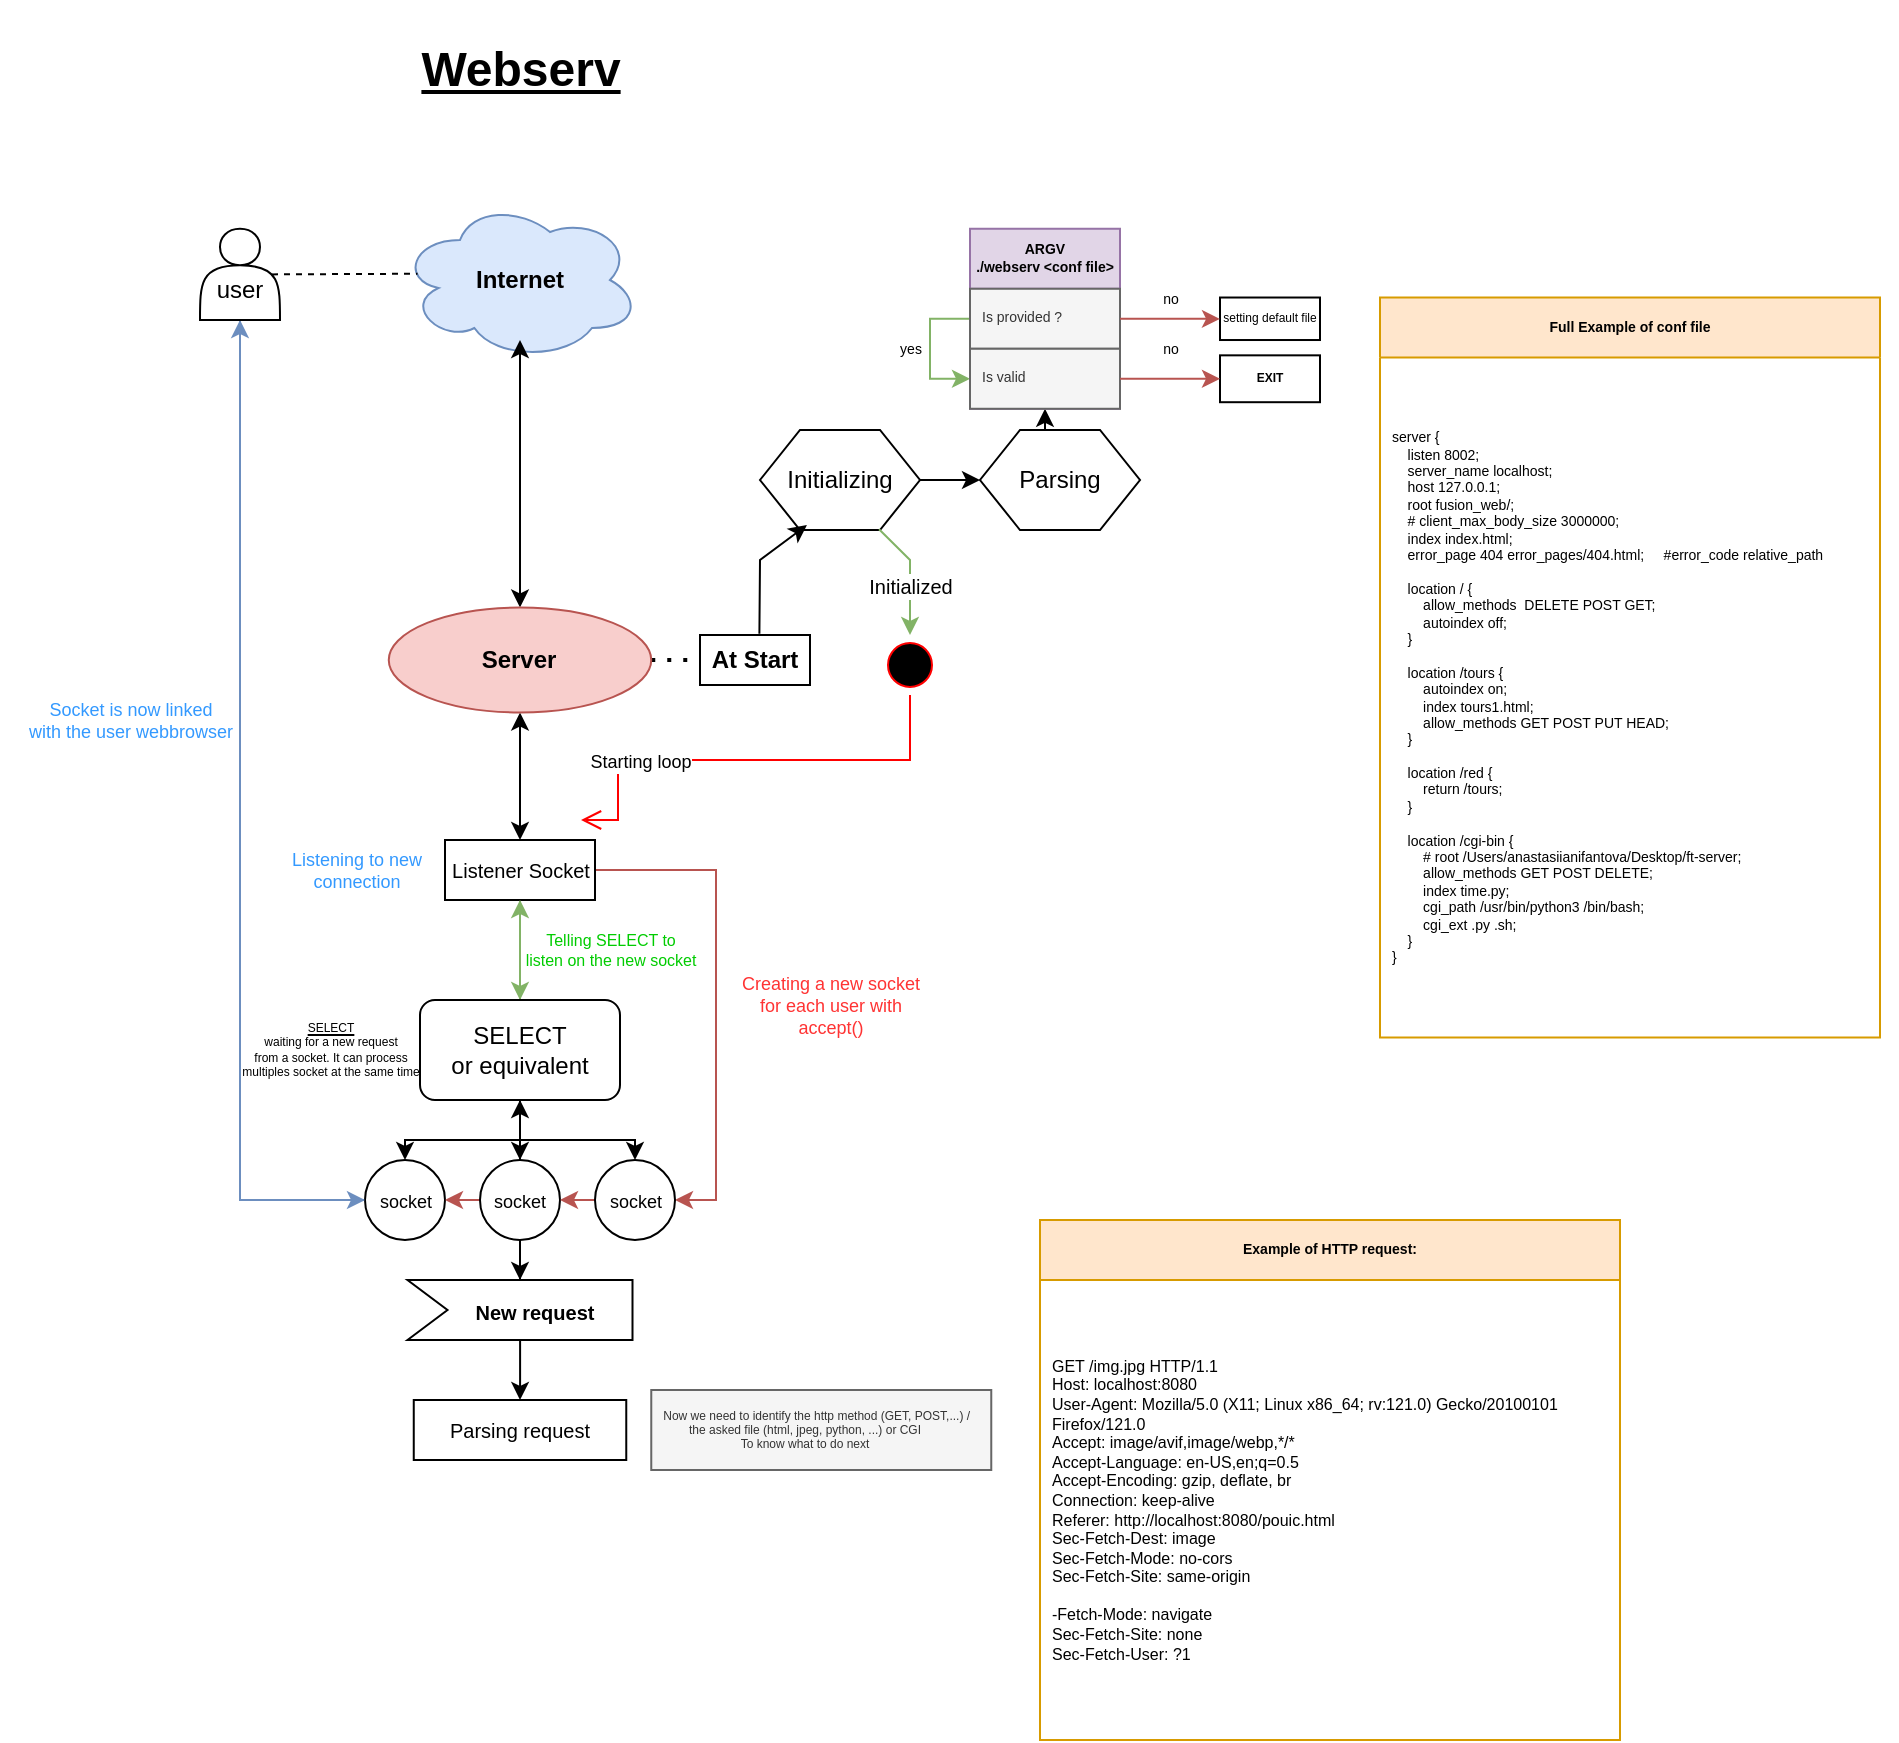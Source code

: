 <mxfile version="22.1.21" type="github">
  <diagram name="Page-1" id="gFfrrCDwq1luvMO310fa">
    <mxGraphModel dx="600" dy="1419" grid="1" gridSize="10" guides="1" tooltips="1" connect="1" arrows="1" fold="1" page="1" pageScale="1" pageWidth="850" pageHeight="1100" math="0" shadow="0">
      <root>
        <mxCell id="0" />
        <mxCell id="1" parent="0" />
        <mxCell id="4pmFrbp5daFxceGFT304-4" value="&lt;b&gt;Internet&lt;/b&gt;" style="ellipse;shape=cloud;whiteSpace=wrap;html=1;fillColor=#dae8fc;strokeColor=#6c8ebf;" parent="1" vertex="1">
          <mxGeometry x="340" y="80" width="120" height="80" as="geometry" />
        </mxCell>
        <mxCell id="4pmFrbp5daFxceGFT304-5" value="" style="endArrow=classic;startArrow=classic;html=1;rounded=0;exitX=0.5;exitY=0;exitDx=0;exitDy=0;entryX=0.5;entryY=0.875;entryDx=0;entryDy=0;entryPerimeter=0;" parent="1" source="8T7i5E1Z6HibD_yTCx09-29" target="4pmFrbp5daFxceGFT304-4" edge="1">
          <mxGeometry width="50" height="50" relative="1" as="geometry">
            <mxPoint x="399.8" y="190" as="sourcePoint" />
            <mxPoint x="400" y="160" as="targetPoint" />
          </mxGeometry>
        </mxCell>
        <mxCell id="4pmFrbp5daFxceGFT304-7" style="edgeStyle=orthogonalEdgeStyle;rounded=0;orthogonalLoop=1;jettySize=auto;html=1;exitX=1;exitY=0.5;exitDx=0;exitDy=0;entryX=0;entryY=0.5;entryDx=0;entryDy=0;" parent="1" source="4pmFrbp5daFxceGFT304-8" target="4pmFrbp5daFxceGFT304-13" edge="1">
          <mxGeometry relative="1" as="geometry" />
        </mxCell>
        <mxCell id="4pmFrbp5daFxceGFT304-8" value="Initializing" style="shape=hexagon;perimeter=hexagonPerimeter2;whiteSpace=wrap;html=1;fixedSize=1;" parent="1" vertex="1">
          <mxGeometry x="520" y="195" width="80" height="50" as="geometry" />
        </mxCell>
        <mxCell id="4pmFrbp5daFxceGFT304-9" value="&lt;b&gt;At Start&lt;/b&gt;" style="rounded=0;whiteSpace=wrap;html=1;" parent="1" vertex="1">
          <mxGeometry x="490" y="297.5" width="55" height="25" as="geometry" />
        </mxCell>
        <mxCell id="4pmFrbp5daFxceGFT304-10" value="" style="endArrow=none;dashed=1;html=1;dashPattern=1 3;strokeWidth=2;rounded=0;entryX=0;entryY=0.5;entryDx=0;entryDy=0;exitX=1;exitY=0.5;exitDx=0;exitDy=0;" parent="1" source="8T7i5E1Z6HibD_yTCx09-29" target="4pmFrbp5daFxceGFT304-9" edge="1">
          <mxGeometry width="50" height="50" relative="1" as="geometry">
            <mxPoint x="460" y="310" as="sourcePoint" />
            <mxPoint x="450" y="230" as="targetPoint" />
          </mxGeometry>
        </mxCell>
        <mxCell id="4pmFrbp5daFxceGFT304-11" value="" style="endArrow=classic;html=1;rounded=0;exitX=0.54;exitY=-0.027;exitDx=0;exitDy=0;entryX=0.293;entryY=0.951;entryDx=0;entryDy=0;entryPerimeter=0;exitPerimeter=0;" parent="1" source="4pmFrbp5daFxceGFT304-9" target="4pmFrbp5daFxceGFT304-8" edge="1">
          <mxGeometry width="50" height="50" relative="1" as="geometry">
            <mxPoint x="400" y="280" as="sourcePoint" />
            <mxPoint x="450" y="230" as="targetPoint" />
            <Array as="points">
              <mxPoint x="520" y="260" />
            </Array>
          </mxGeometry>
        </mxCell>
        <mxCell id="4pmFrbp5daFxceGFT304-12" style="edgeStyle=orthogonalEdgeStyle;rounded=0;orthogonalLoop=1;jettySize=auto;html=1;exitX=0.5;exitY=0;exitDx=0;exitDy=0;entryX=0.5;entryY=1;entryDx=0;entryDy=0;" parent="1" source="4pmFrbp5daFxceGFT304-13" target="4pmFrbp5daFxceGFT304-14" edge="1">
          <mxGeometry relative="1" as="geometry" />
        </mxCell>
        <mxCell id="4pmFrbp5daFxceGFT304-13" value="Parsing" style="shape=hexagon;perimeter=hexagonPerimeter2;whiteSpace=wrap;html=1;fixedSize=1;" parent="1" vertex="1">
          <mxGeometry x="630" y="195" width="80" height="50" as="geometry" />
        </mxCell>
        <mxCell id="4pmFrbp5daFxceGFT304-14" value="&lt;div&gt;&lt;b&gt;ARGV&lt;/b&gt;&lt;/div&gt;&lt;div&gt;&lt;b&gt;./webserv &amp;lt;conf file&amp;gt;&lt;br&gt;&lt;/b&gt;&lt;/div&gt;" style="swimlane;fontStyle=0;childLayout=stackLayout;horizontal=1;startSize=30;horizontalStack=0;resizeParent=1;resizeParentMax=0;resizeLast=0;collapsible=1;marginBottom=0;whiteSpace=wrap;html=1;fontSize=7;rounded=0;fillColor=#e1d5e7;strokeColor=#9673a6;" parent="1" vertex="1">
          <mxGeometry x="625" y="94.38" width="75" height="90" as="geometry">
            <mxRectangle x="625" y="94.38" width="90" height="30" as="alternateBounds" />
          </mxGeometry>
        </mxCell>
        <mxCell id="4pmFrbp5daFxceGFT304-15" style="edgeStyle=orthogonalEdgeStyle;rounded=0;orthogonalLoop=1;jettySize=auto;html=1;entryX=0;entryY=0.5;entryDx=0;entryDy=0;exitX=0;exitY=0.5;exitDx=0;exitDy=0;fillColor=#d5e8d4;strokeColor=#82b366;" parent="4pmFrbp5daFxceGFT304-14" source="4pmFrbp5daFxceGFT304-16" target="4pmFrbp5daFxceGFT304-17" edge="1">
          <mxGeometry relative="1" as="geometry">
            <Array as="points">
              <mxPoint x="-20" y="45" />
              <mxPoint x="-20" y="75" />
            </Array>
          </mxGeometry>
        </mxCell>
        <mxCell id="4pmFrbp5daFxceGFT304-16" value="Is provided ?" style="text;strokeColor=#666666;fillColor=#f5f5f5;align=left;verticalAlign=middle;spacingLeft=4;spacingRight=4;overflow=hidden;points=[[0,0.5],[1,0.5]];portConstraint=eastwest;rotatable=0;whiteSpace=wrap;html=1;fontSize=7;fontColor=#333333;" parent="4pmFrbp5daFxceGFT304-14" vertex="1">
          <mxGeometry y="30" width="75" height="30" as="geometry" />
        </mxCell>
        <mxCell id="4pmFrbp5daFxceGFT304-17" value="Is valid" style="text;align=left;verticalAlign=middle;spacingLeft=4;spacingRight=4;overflow=hidden;points=[[0,0.5],[1,0.5]];portConstraint=eastwest;rotatable=0;whiteSpace=wrap;html=1;fontSize=7;fillColor=#f5f5f5;fontColor=#333333;strokeColor=#666666;" parent="4pmFrbp5daFxceGFT304-14" vertex="1">
          <mxGeometry y="60" width="75" height="30" as="geometry" />
        </mxCell>
        <mxCell id="4pmFrbp5daFxceGFT304-18" value="setting default file" style="rounded=0;whiteSpace=wrap;html=1;fontSize=6;" parent="1" vertex="1">
          <mxGeometry x="750" y="128.76" width="50" height="21.25" as="geometry" />
        </mxCell>
        <mxCell id="4pmFrbp5daFxceGFT304-19" style="edgeStyle=orthogonalEdgeStyle;rounded=0;orthogonalLoop=1;jettySize=auto;html=1;fillColor=#f8cecc;strokeColor=#b85450;" parent="1" source="4pmFrbp5daFxceGFT304-16" target="4pmFrbp5daFxceGFT304-18" edge="1">
          <mxGeometry relative="1" as="geometry">
            <mxPoint x="750" y="135" as="targetPoint" />
          </mxGeometry>
        </mxCell>
        <mxCell id="4pmFrbp5daFxceGFT304-20" value="&lt;b&gt;EXIT&lt;/b&gt;" style="rounded=0;whiteSpace=wrap;html=1;fontSize=6;" parent="1" vertex="1">
          <mxGeometry x="750" y="157.67" width="50" height="23.43" as="geometry" />
        </mxCell>
        <mxCell id="4pmFrbp5daFxceGFT304-21" style="edgeStyle=orthogonalEdgeStyle;rounded=0;orthogonalLoop=1;jettySize=auto;html=1;fontStyle=1;fillColor=#f8cecc;strokeColor=#b85450;" parent="1" source="4pmFrbp5daFxceGFT304-17" target="4pmFrbp5daFxceGFT304-20" edge="1">
          <mxGeometry relative="1" as="geometry">
            <mxPoint x="750" y="169.38" as="targetPoint" />
          </mxGeometry>
        </mxCell>
        <mxCell id="4pmFrbp5daFxceGFT304-22" value="&lt;h1&gt;&lt;b&gt;&lt;u&gt;Webserv&lt;/u&gt;&lt;/b&gt;&lt;/h1&gt;" style="text;html=1;align=center;verticalAlign=middle;resizable=0;points=[];autosize=1;strokeColor=none;fillColor=none;" parent="1" vertex="1">
          <mxGeometry x="340" y="-20" width="120" height="70" as="geometry" />
        </mxCell>
        <mxCell id="8T7i5E1Z6HibD_yTCx09-15" value="" style="endArrow=classic;html=1;rounded=0;exitX=0.744;exitY=0.993;exitDx=0;exitDy=0;exitPerimeter=0;entryX=0.5;entryY=0;entryDx=0;entryDy=0;fillColor=#d5e8d4;strokeColor=#82b366;" parent="1" source="4pmFrbp5daFxceGFT304-8" target="8T7i5E1Z6HibD_yTCx09-16" edge="1">
          <mxGeometry width="50" height="50" relative="1" as="geometry">
            <mxPoint x="570" y="300" as="sourcePoint" />
            <mxPoint x="595" y="300" as="targetPoint" />
            <Array as="points">
              <mxPoint x="595" y="260" />
            </Array>
          </mxGeometry>
        </mxCell>
        <mxCell id="8T7i5E1Z6HibD_yTCx09-18" value="&lt;font style=&quot;font-size: 10px;&quot;&gt;Initialized&lt;/font&gt;" style="edgeLabel;html=1;align=center;verticalAlign=middle;resizable=0;points=[];" parent="8T7i5E1Z6HibD_yTCx09-15" vertex="1" connectable="0">
          <mxGeometry x="0.174" relative="1" as="geometry">
            <mxPoint as="offset" />
          </mxGeometry>
        </mxCell>
        <mxCell id="8T7i5E1Z6HibD_yTCx09-16" value="" style="ellipse;html=1;shape=startState;fillColor=#000000;strokeColor=#ff0000;" parent="1" vertex="1">
          <mxGeometry x="580" y="297.5" width="30" height="30" as="geometry" />
        </mxCell>
        <mxCell id="8T7i5E1Z6HibD_yTCx09-17" value="" style="edgeStyle=orthogonalEdgeStyle;html=1;verticalAlign=bottom;endArrow=open;endSize=8;strokeColor=#ff0000;rounded=0;entryX=0.988;entryY=0.2;entryDx=0;entryDy=0;entryPerimeter=0;" parent="1" source="8T7i5E1Z6HibD_yTCx09-16" edge="1">
          <mxGeometry relative="1" as="geometry">
            <mxPoint x="430.51" y="390" as="targetPoint" />
            <Array as="points">
              <mxPoint x="595" y="360" />
              <mxPoint x="449" y="360" />
            </Array>
          </mxGeometry>
        </mxCell>
        <mxCell id="8T7i5E1Z6HibD_yTCx09-28" value="&lt;div style=&quot;font-size: 10px;&quot;&gt;&lt;font style=&quot;font-size: 9px;&quot;&gt;Starting loop&lt;/font&gt;&lt;/div&gt;" style="edgeLabel;html=1;align=center;verticalAlign=middle;resizable=0;points=[];" parent="8T7i5E1Z6HibD_yTCx09-17" vertex="1" connectable="0">
          <mxGeometry x="0.474" relative="1" as="geometry">
            <mxPoint as="offset" />
          </mxGeometry>
        </mxCell>
        <mxCell id="8T7i5E1Z6HibD_yTCx09-27" value="" style="endArrow=classic;startArrow=classic;html=1;rounded=0;entryX=0.5;entryY=1;entryDx=0;entryDy=0;exitX=0.5;exitY=0;exitDx=0;exitDy=0;" parent="1" source="v8xIJGH0j38B9Ldcb0zA-1" target="8T7i5E1Z6HibD_yTCx09-29" edge="1">
          <mxGeometry width="50" height="50" relative="1" as="geometry">
            <mxPoint x="400.01" y="380" as="sourcePoint" />
            <mxPoint x="400" y="340" as="targetPoint" />
          </mxGeometry>
        </mxCell>
        <mxCell id="8T7i5E1Z6HibD_yTCx09-29" value="&lt;div&gt;&lt;b&gt;Server&lt;/b&gt;&lt;/div&gt;" style="ellipse;whiteSpace=wrap;html=1;align=center;newEdgeStyle={&quot;edgeStyle&quot;:&quot;entityRelationEdgeStyle&quot;,&quot;startArrow&quot;:&quot;none&quot;,&quot;endArrow&quot;:&quot;none&quot;,&quot;segment&quot;:10,&quot;curved&quot;:1,&quot;sourcePerimeterSpacing&quot;:0,&quot;targetPerimeterSpacing&quot;:0};treeFolding=1;treeMoving=1;fillColor=#f8cecc;strokeColor=#b85450;" parent="1" vertex="1">
          <mxGeometry x="334.38" y="283.75" width="131.25" height="52.5" as="geometry" />
        </mxCell>
        <mxCell id="v8xIJGH0j38B9Ldcb0zA-4" style="edgeStyle=orthogonalEdgeStyle;rounded=0;orthogonalLoop=1;jettySize=auto;html=1;entryX=0.5;entryY=0;entryDx=0;entryDy=0;fillColor=#d5e8d4;strokeColor=#82b366;" parent="1" source="v8xIJGH0j38B9Ldcb0zA-1" target="v8xIJGH0j38B9Ldcb0zA-3" edge="1">
          <mxGeometry relative="1" as="geometry" />
        </mxCell>
        <mxCell id="v8xIJGH0j38B9Ldcb0zA-16" style="edgeStyle=orthogonalEdgeStyle;rounded=0;orthogonalLoop=1;jettySize=auto;html=1;entryX=1;entryY=0.5;entryDx=0;entryDy=0;fillColor=#f8cecc;strokeColor=#b85450;" parent="1" source="v8xIJGH0j38B9Ldcb0zA-1" target="v8xIJGH0j38B9Ldcb0zA-11" edge="1">
          <mxGeometry relative="1" as="geometry">
            <Array as="points">
              <mxPoint x="498" y="415" />
              <mxPoint x="498" y="580" />
            </Array>
          </mxGeometry>
        </mxCell>
        <mxCell id="v8xIJGH0j38B9Ldcb0zA-1" value="&lt;font style=&quot;font-size: 10px;&quot;&gt;Listener Socket&lt;/font&gt;" style="rounded=0;whiteSpace=wrap;html=1;" parent="1" vertex="1">
          <mxGeometry x="362.5" y="400" width="75" height="30" as="geometry" />
        </mxCell>
        <mxCell id="v8xIJGH0j38B9Ldcb0zA-5" style="edgeStyle=orthogonalEdgeStyle;rounded=0;orthogonalLoop=1;jettySize=auto;html=1;entryX=0.5;entryY=1;entryDx=0;entryDy=0;fillColor=#d5e8d4;strokeColor=#82b366;" parent="1" source="v8xIJGH0j38B9Ldcb0zA-3" target="v8xIJGH0j38B9Ldcb0zA-1" edge="1">
          <mxGeometry relative="1" as="geometry" />
        </mxCell>
        <mxCell id="v8xIJGH0j38B9Ldcb0zA-12" style="edgeStyle=orthogonalEdgeStyle;rounded=0;orthogonalLoop=1;jettySize=auto;html=1;entryX=0.5;entryY=0;entryDx=0;entryDy=0;" parent="1" source="v8xIJGH0j38B9Ldcb0zA-3" target="v8xIJGH0j38B9Ldcb0zA-7" edge="1">
          <mxGeometry relative="1" as="geometry" />
        </mxCell>
        <mxCell id="v8xIJGH0j38B9Ldcb0zA-13" style="edgeStyle=orthogonalEdgeStyle;rounded=0;orthogonalLoop=1;jettySize=auto;html=1;entryX=0.5;entryY=0;entryDx=0;entryDy=0;" parent="1" source="v8xIJGH0j38B9Ldcb0zA-3" target="v8xIJGH0j38B9Ldcb0zA-10" edge="1">
          <mxGeometry relative="1" as="geometry" />
        </mxCell>
        <mxCell id="v8xIJGH0j38B9Ldcb0zA-14" style="edgeStyle=orthogonalEdgeStyle;rounded=0;orthogonalLoop=1;jettySize=auto;html=1;entryX=0.5;entryY=0;entryDx=0;entryDy=0;" parent="1" source="v8xIJGH0j38B9Ldcb0zA-3" target="v8xIJGH0j38B9Ldcb0zA-11" edge="1">
          <mxGeometry relative="1" as="geometry" />
        </mxCell>
        <mxCell id="v8xIJGH0j38B9Ldcb0zA-3" value="&lt;div&gt;SELECT&lt;/div&gt;&lt;div&gt;or equivalent&lt;br&gt;&lt;/div&gt;" style="rounded=1;whiteSpace=wrap;html=1;" parent="1" vertex="1">
          <mxGeometry x="350" y="480" width="100" height="50" as="geometry" />
        </mxCell>
        <mxCell id="v8xIJGH0j38B9Ldcb0zA-6" value="&lt;div style=&quot;font-size: 9px;&quot;&gt;&lt;font color=&quot;#3399ff&quot; style=&quot;font-size: 9px;&quot;&gt;Listening to new&lt;/font&gt;&lt;/div&gt;&lt;div style=&quot;font-size: 9px;&quot;&gt;&lt;font color=&quot;#3399ff&quot; style=&quot;font-size: 9px;&quot;&gt;connection&lt;/font&gt;&lt;font color=&quot;#3399ff&quot;&gt;&lt;br style=&quot;font-size: 9px;&quot;&gt;&lt;/font&gt;&lt;/div&gt;" style="text;html=1;align=center;verticalAlign=middle;resizable=0;points=[];autosize=1;fontSize=9;" parent="1" vertex="1">
          <mxGeometry x="272.5" y="395" width="90" height="40" as="geometry" />
        </mxCell>
        <mxCell id="v8xIJGH0j38B9Ldcb0zA-25" style="edgeStyle=orthogonalEdgeStyle;rounded=0;orthogonalLoop=1;jettySize=auto;html=1;entryX=0.5;entryY=1;entryDx=0;entryDy=0;fillColor=#dae8fc;strokeColor=#6c8ebf;" parent="1" source="v8xIJGH0j38B9Ldcb0zA-7" target="v8xIJGH0j38B9Ldcb0zA-23" edge="1">
          <mxGeometry relative="1" as="geometry" />
        </mxCell>
        <mxCell id="v8xIJGH0j38B9Ldcb0zA-7" value="&lt;font style=&quot;font-size: 9px;&quot;&gt;socket&lt;/font&gt;" style="ellipse;whiteSpace=wrap;html=1;aspect=fixed;" parent="1" vertex="1">
          <mxGeometry x="322.5" y="560" width="40" height="40" as="geometry" />
        </mxCell>
        <mxCell id="v8xIJGH0j38B9Ldcb0zA-15" style="edgeStyle=orthogonalEdgeStyle;rounded=0;orthogonalLoop=1;jettySize=auto;html=1;entryX=0.5;entryY=1;entryDx=0;entryDy=0;" parent="1" source="v8xIJGH0j38B9Ldcb0zA-10" target="v8xIJGH0j38B9Ldcb0zA-3" edge="1">
          <mxGeometry relative="1" as="geometry" />
        </mxCell>
        <mxCell id="v8xIJGH0j38B9Ldcb0zA-20" style="edgeStyle=orthogonalEdgeStyle;rounded=0;orthogonalLoop=1;jettySize=auto;html=1;exitX=0;exitY=0.5;exitDx=0;exitDy=0;entryX=1;entryY=0.5;entryDx=0;entryDy=0;fontColor=#FF3333;fillColor=#f8cecc;strokeColor=#b85450;" parent="1" source="v8xIJGH0j38B9Ldcb0zA-10" target="v8xIJGH0j38B9Ldcb0zA-7" edge="1">
          <mxGeometry relative="1" as="geometry" />
        </mxCell>
        <mxCell id="v8xIJGH0j38B9Ldcb0zA-10" value="&lt;font style=&quot;font-size: 9px;&quot;&gt;socket&lt;/font&gt;" style="ellipse;whiteSpace=wrap;html=1;aspect=fixed;" parent="1" vertex="1">
          <mxGeometry x="380" y="560" width="40" height="40" as="geometry" />
        </mxCell>
        <mxCell id="v8xIJGH0j38B9Ldcb0zA-19" style="edgeStyle=orthogonalEdgeStyle;rounded=0;orthogonalLoop=1;jettySize=auto;html=1;exitX=0;exitY=0.5;exitDx=0;exitDy=0;entryX=1;entryY=0.5;entryDx=0;entryDy=0;fillColor=#f8cecc;strokeColor=#b85450;" parent="1" source="v8xIJGH0j38B9Ldcb0zA-11" target="v8xIJGH0j38B9Ldcb0zA-10" edge="1">
          <mxGeometry relative="1" as="geometry" />
        </mxCell>
        <mxCell id="v8xIJGH0j38B9Ldcb0zA-11" value="&lt;font style=&quot;font-size: 9px;&quot;&gt;socket&lt;/font&gt;" style="ellipse;whiteSpace=wrap;html=1;aspect=fixed;" parent="1" vertex="1">
          <mxGeometry x="437.5" y="560" width="40" height="40" as="geometry" />
        </mxCell>
        <mxCell id="v8xIJGH0j38B9Ldcb0zA-17" value="&lt;div style=&quot;font-size: 9px;&quot;&gt;&lt;font color=&quot;#ff3333&quot;&gt;Creating a new socket&lt;/font&gt;&lt;/div&gt;&lt;div style=&quot;font-size: 9px;&quot;&gt;&lt;font color=&quot;#ff3333&quot;&gt;for each user with&lt;br&gt;&lt;/font&gt;&lt;/div&gt;&lt;div style=&quot;font-size: 9px;&quot;&gt;&lt;font color=&quot;#ff3333&quot;&gt;accept()&lt;br&gt;&lt;/font&gt;&lt;/div&gt;" style="text;html=1;align=center;verticalAlign=middle;resizable=0;points=[];autosize=1;strokeColor=none;fillColor=none;fontSize=9;" parent="1" vertex="1">
          <mxGeometry x="500" y="458" width="110" height="50" as="geometry" />
        </mxCell>
        <mxCell id="v8xIJGH0j38B9Ldcb0zA-21" value="&lt;div style=&quot;font-size: 8px;&quot;&gt;&lt;font style=&quot;font-size: 8px;&quot;&gt;Telling SELECT to &lt;br style=&quot;font-size: 8px;&quot;&gt;&lt;/font&gt;&lt;/div&gt;&lt;div style=&quot;font-size: 8px;&quot;&gt;&lt;font style=&quot;font-size: 8px;&quot;&gt;listen on the new socket&lt;/font&gt;&lt;br style=&quot;font-size: 8px;&quot;&gt;&lt;/div&gt;" style="text;html=1;align=center;verticalAlign=middle;resizable=0;points=[];autosize=1;fontSize=8;fontColor=#00CC00;" parent="1" vertex="1">
          <mxGeometry x="390" y="440" width="110" height="30" as="geometry" />
        </mxCell>
        <mxCell id="v8xIJGH0j38B9Ldcb0zA-22" value="&lt;div style=&quot;font-size: 6px;&quot;&gt;&lt;u style=&quot;font-size: 6px;&quot;&gt;SELECT&lt;/u&gt;&lt;/div&gt;&lt;div style=&quot;font-size: 6px;&quot;&gt;waiting for a new request&lt;/div&gt;&lt;div style=&quot;font-size: 6px;&quot;&gt;from a socket. It can process&lt;/div&gt;&lt;div style=&quot;font-size: 6px;&quot;&gt;multiples socket at the same time&lt;br style=&quot;font-size: 6px;&quot;&gt;&lt;/div&gt;" style="text;html=1;align=center;verticalAlign=middle;resizable=0;points=[];autosize=1;strokeColor=none;fillColor=none;fontSize=6;" parent="1" vertex="1">
          <mxGeometry x="250" y="485" width="110" height="40" as="geometry" />
        </mxCell>
        <mxCell id="v8xIJGH0j38B9Ldcb0zA-26" style="edgeStyle=orthogonalEdgeStyle;rounded=0;orthogonalLoop=1;jettySize=auto;html=1;entryX=0;entryY=0.5;entryDx=0;entryDy=0;fillColor=#dae8fc;strokeColor=#6c8ebf;exitX=0.5;exitY=1;exitDx=0;exitDy=0;" parent="1" source="v8xIJGH0j38B9Ldcb0zA-23" target="v8xIJGH0j38B9Ldcb0zA-7" edge="1">
          <mxGeometry relative="1" as="geometry">
            <Array as="points">
              <mxPoint x="260" y="580" />
            </Array>
          </mxGeometry>
        </mxCell>
        <mxCell id="v8xIJGH0j38B9Ldcb0zA-23" value="&lt;div&gt;&lt;br&gt;&lt;/div&gt;&lt;div&gt;user&lt;/div&gt;" style="shape=actor;whiteSpace=wrap;html=1;" parent="1" vertex="1">
          <mxGeometry x="240" y="94.38" width="40" height="45.62" as="geometry" />
        </mxCell>
        <mxCell id="v8xIJGH0j38B9Ldcb0zA-24" value="" style="endArrow=none;dashed=1;html=1;rounded=0;exitX=0.9;exitY=0.5;exitDx=0;exitDy=0;exitPerimeter=0;entryX=0.073;entryY=0.461;entryDx=0;entryDy=0;entryPerimeter=0;endSize=6;jumpSize=6;" parent="1" source="v8xIJGH0j38B9Ldcb0zA-23" target="4pmFrbp5daFxceGFT304-4" edge="1">
          <mxGeometry width="50" height="50" relative="1" as="geometry">
            <mxPoint x="370" y="230" as="sourcePoint" />
            <mxPoint x="420" y="180" as="targetPoint" />
          </mxGeometry>
        </mxCell>
        <mxCell id="v8xIJGH0j38B9Ldcb0zA-27" value="&lt;div style=&quot;font-size: 9px;&quot;&gt;Socket is now linked&lt;/div&gt;&lt;div style=&quot;font-size: 9px;&quot;&gt;with the user webbrowser&lt;br style=&quot;font-size: 9px;&quot;&gt;&lt;/div&gt;" style="text;html=1;align=center;verticalAlign=middle;resizable=0;points=[];autosize=1;strokeColor=none;fillColor=none;fontSize=9;fontColor=#3399FF;" parent="1" vertex="1">
          <mxGeometry x="140" y="320" width="130" height="40" as="geometry" />
        </mxCell>
        <mxCell id="v8xIJGH0j38B9Ldcb0zA-34" style="edgeStyle=orthogonalEdgeStyle;rounded=0;orthogonalLoop=1;jettySize=auto;html=1;entryX=0.5;entryY=0;entryDx=0;entryDy=0;" parent="1" source="v8xIJGH0j38B9Ldcb0zA-28" target="v8xIJGH0j38B9Ldcb0zA-33" edge="1">
          <mxGeometry relative="1" as="geometry" />
        </mxCell>
        <mxCell id="v8xIJGH0j38B9Ldcb0zA-28" value="&lt;b&gt;&lt;font style=&quot;font-size: 10px;&quot;&gt;New request&lt;/font&gt;&lt;/b&gt;" style="html=1;shape=mxgraph.infographic.ribbonSimple;notch1=20;notch2=0;align=center;verticalAlign=middle;fontSize=14;fontStyle=0;fillColor=#FFFFFF;flipH=0;spacingRight=0;spacingLeft=14;whiteSpace=wrap;" parent="1" vertex="1">
          <mxGeometry x="343.75" y="620" width="112.5" height="30" as="geometry" />
        </mxCell>
        <mxCell id="v8xIJGH0j38B9Ldcb0zA-29" style="edgeStyle=orthogonalEdgeStyle;rounded=0;orthogonalLoop=1;jettySize=auto;html=1;entryX=0;entryY=0;entryDx=56.25;entryDy=0;entryPerimeter=0;" parent="1" source="v8xIJGH0j38B9Ldcb0zA-10" target="v8xIJGH0j38B9Ldcb0zA-28" edge="1">
          <mxGeometry relative="1" as="geometry" />
        </mxCell>
        <mxCell id="v8xIJGH0j38B9Ldcb0zA-33" value="Parsing request" style="rounded=0;whiteSpace=wrap;html=1;fontSize=10;" parent="1" vertex="1">
          <mxGeometry x="346.88" y="680" width="106.25" height="30" as="geometry" />
        </mxCell>
        <mxCell id="v8xIJGH0j38B9Ldcb0zA-35" value="&lt;div style=&quot;font-size: 6px;&quot;&gt;&amp;nbsp;&amp;nbsp;&amp;nbsp;&amp;nbsp;&amp;nbsp;&amp;nbsp; Now we need to identify the http method (GET, POST,...) /&lt;/div&gt;&lt;div style=&quot;font-size: 6px;&quot;&gt;the asked file (html, jpeg, python, ...) or CGI&lt;/div&gt;&lt;div style=&quot;font-size: 6px;&quot;&gt;To know what to do next&lt;br style=&quot;font-size: 6px;&quot;&gt;&lt;/div&gt;" style="text;html=1;align=center;verticalAlign=middle;resizable=0;points=[];autosize=1;fontSize=6;fillColor=#f5f5f5;fontColor=#333333;strokeColor=#666666;spacingLeft=-17;" parent="1" vertex="1">
          <mxGeometry x="465.63" y="675" width="170" height="40" as="geometry" />
        </mxCell>
        <mxCell id="XAOY03fFF0m3N8WbAAhT-12" value="&lt;b&gt;Full Example of conf file&lt;/b&gt;" style="swimlane;fontStyle=0;childLayout=stackLayout;horizontal=1;startSize=30;horizontalStack=0;resizeParent=1;resizeParentMax=0;resizeLast=0;collapsible=1;marginBottom=0;whiteSpace=wrap;html=1;strokeColor=#d79b00;fontSize=7;rounded=0;fillColor=#ffe6cc;" vertex="1" parent="1">
          <mxGeometry x="830" y="128.76" width="250" height="370" as="geometry">
            <mxRectangle x="830" y="128.76" width="120" height="30" as="alternateBounds" />
          </mxGeometry>
        </mxCell>
        <mxCell id="XAOY03fFF0m3N8WbAAhT-14" value="server {&lt;br&gt;&amp;nbsp;&amp;nbsp;&amp;nbsp; listen 8002;&lt;br&gt;&amp;nbsp;&amp;nbsp; &amp;nbsp;server_name localhost;&lt;br&gt;&amp;nbsp;&amp;nbsp;&amp;nbsp; host 127.0.0.1;&lt;br&gt;&amp;nbsp;&amp;nbsp;&amp;nbsp; root fusion_web/;&lt;br&gt;&amp;nbsp;&amp;nbsp;&amp;nbsp; # client_max_body_size 3000000;&lt;br&gt;&amp;nbsp;&amp;nbsp; &amp;nbsp;index index.html;&lt;br&gt;&amp;nbsp;&amp;nbsp;&amp;nbsp; error_page 404 error_pages/404.html;&amp;nbsp;&amp;nbsp;&amp;nbsp;&amp;nbsp; #error_code relative_path&lt;br&gt;&lt;br&gt;&amp;nbsp;&amp;nbsp;&amp;nbsp; location / {&lt;br&gt;&amp;nbsp;&amp;nbsp;&amp;nbsp;&amp;nbsp;&amp;nbsp;&amp;nbsp;&amp;nbsp; allow_methods&amp;nbsp; DELETE POST GET;&lt;br&gt;&amp;nbsp;&amp;nbsp;&amp;nbsp;&amp;nbsp;&amp;nbsp;&amp;nbsp;&amp;nbsp; autoindex off;&lt;br&gt;&amp;nbsp;&amp;nbsp;&amp;nbsp; }&lt;br&gt;&amp;nbsp;&amp;nbsp; &amp;nbsp;&lt;br&gt;&amp;nbsp;&amp;nbsp;&amp;nbsp; location /tours {&lt;br&gt;&amp;nbsp;&amp;nbsp;&amp;nbsp;&amp;nbsp;&amp;nbsp;&amp;nbsp;&amp;nbsp; autoindex on;&lt;br&gt;&amp;nbsp;&amp;nbsp;&amp;nbsp;&amp;nbsp;&amp;nbsp;&amp;nbsp;&amp;nbsp; index tours1.html;&lt;br&gt;&amp;nbsp;&amp;nbsp;&amp;nbsp;&amp;nbsp;&amp;nbsp;&amp;nbsp;&amp;nbsp; allow_methods GET POST PUT HEAD;&lt;br&gt;&amp;nbsp;&amp;nbsp;&amp;nbsp; }&lt;br&gt;&lt;br&gt;&amp;nbsp;&amp;nbsp; &amp;nbsp;location /red {&lt;br&gt;&amp;nbsp;&amp;nbsp; &amp;nbsp;&amp;nbsp;&amp;nbsp;&amp;nbsp; return /tours;&lt;br&gt;&amp;nbsp;&amp;nbsp; &amp;nbsp;}&lt;br&gt;&lt;br&gt;&amp;nbsp;&amp;nbsp;&amp;nbsp; location /cgi-bin {&lt;br&gt;&amp;nbsp;&amp;nbsp;&amp;nbsp;&amp;nbsp;&amp;nbsp;&amp;nbsp;&amp;nbsp; # root /Users/anastasiianifantova/Desktop/ft-server;&lt;br&gt;&amp;nbsp;&amp;nbsp;&amp;nbsp;&amp;nbsp;&amp;nbsp;&amp;nbsp;&amp;nbsp; allow_methods GET POST DELETE;&lt;br&gt;&amp;nbsp;&amp;nbsp;&amp;nbsp;&amp;nbsp;&amp;nbsp;&amp;nbsp;&amp;nbsp; index time.py;&lt;br&gt;&amp;nbsp;&amp;nbsp;&amp;nbsp;&amp;nbsp;&amp;nbsp;&amp;nbsp;&amp;nbsp; cgi_path /usr/bin/python3 /bin/bash;&lt;br&gt;&amp;nbsp;&amp;nbsp;&amp;nbsp;&amp;nbsp;&amp;nbsp;&amp;nbsp;&amp;nbsp; cgi_ext .py .sh;&lt;br&gt;&amp;nbsp;&amp;nbsp;&amp;nbsp; }&lt;br&gt;}" style="text;strokeColor=none;fillColor=none;align=left;verticalAlign=middle;spacingLeft=4;spacingRight=4;overflow=hidden;points=[[0,0.5],[1,0.5]];portConstraint=eastwest;rotatable=0;whiteSpace=wrap;html=1;fontSize=7;" vertex="1" parent="XAOY03fFF0m3N8WbAAhT-12">
          <mxGeometry y="30" width="250" height="340" as="geometry" />
        </mxCell>
        <mxCell id="XAOY03fFF0m3N8WbAAhT-17" style="edgeStyle=orthogonalEdgeStyle;rounded=0;orthogonalLoop=1;jettySize=auto;html=1;exitX=1;exitY=0.5;exitDx=0;exitDy=0;" edge="1" parent="XAOY03fFF0m3N8WbAAhT-12" source="XAOY03fFF0m3N8WbAAhT-14" target="XAOY03fFF0m3N8WbAAhT-14">
          <mxGeometry relative="1" as="geometry" />
        </mxCell>
        <mxCell id="XAOY03fFF0m3N8WbAAhT-23" value="&lt;b&gt;Example of HTTP request:&lt;/b&gt;" style="swimlane;fontStyle=0;childLayout=stackLayout;horizontal=1;startSize=30;horizontalStack=0;resizeParent=1;resizeParentMax=0;resizeLast=0;collapsible=1;marginBottom=0;whiteSpace=wrap;html=1;strokeColor=#d79b00;fontSize=7;rounded=0;fillColor=#ffe6cc;" vertex="1" parent="1">
          <mxGeometry x="660" y="590" width="290" height="260" as="geometry">
            <mxRectangle x="660" y="590" width="90" height="30" as="alternateBounds" />
          </mxGeometry>
        </mxCell>
        <mxCell id="XAOY03fFF0m3N8WbAAhT-25" value="&lt;div style=&quot;font-size: 8px;&quot;&gt;&lt;font style=&quot;font-size: 8px;&quot;&gt;GET /img.jpg HTTP/1.1&lt;br&gt;Host: localhost:8080&lt;br&gt;User-Agent: Mozilla/5.0 (X11; Linux x86_64; rv:121.0) Gecko/20100101 Firefox/121.0&lt;br&gt;Accept: image/avif,image/webp,*/*&lt;br&gt;Accept-Language: en-US,en;q=0.5&lt;br&gt;Accept-Encoding: gzip, deflate, br&lt;br&gt;Connection: keep-alive&lt;br&gt;Referer: http://localhost:8080/pouic.html&lt;br&gt;Sec-Fetch-Dest: image&lt;br&gt;Sec-Fetch-Mode: no-cors&lt;br&gt;Sec-Fetch-Site: same-origin&lt;br&gt;&lt;br&gt;-Fetch-Mode: navigate&lt;br&gt;Sec-Fetch-Site: none&lt;br&gt;Sec-Fetch-User: ?1&lt;br&gt;&lt;/font&gt;&lt;/div&gt;" style="text;strokeColor=none;fillColor=none;align=left;verticalAlign=middle;spacingLeft=4;spacingRight=4;overflow=hidden;points=[[0,0.5],[1,0.5]];portConstraint=eastwest;rotatable=0;whiteSpace=wrap;html=1;fontSize=7;" vertex="1" parent="XAOY03fFF0m3N8WbAAhT-23">
          <mxGeometry y="30" width="290" height="230" as="geometry" />
        </mxCell>
        <mxCell id="XAOY03fFF0m3N8WbAAhT-27" value="&lt;font style=&quot;font-size: 7px;&quot;&gt;yes&lt;/font&gt;" style="text;html=1;align=center;verticalAlign=middle;resizable=0;points=[];autosize=1;strokeColor=none;fillColor=none;fontSize=7;" vertex="1" parent="1">
          <mxGeometry x="575" y="145" width="40" height="20" as="geometry" />
        </mxCell>
        <mxCell id="XAOY03fFF0m3N8WbAAhT-28" value="no" style="text;html=1;align=center;verticalAlign=middle;resizable=0;points=[];autosize=1;strokeColor=none;fillColor=none;fontSize=7;" vertex="1" parent="1">
          <mxGeometry x="710" y="120" width="30" height="20" as="geometry" />
        </mxCell>
        <mxCell id="XAOY03fFF0m3N8WbAAhT-29" value="no" style="text;html=1;align=center;verticalAlign=middle;resizable=0;points=[];autosize=1;strokeColor=none;fillColor=none;fontSize=7;" vertex="1" parent="1">
          <mxGeometry x="710" y="145" width="30" height="20" as="geometry" />
        </mxCell>
      </root>
    </mxGraphModel>
  </diagram>
</mxfile>

